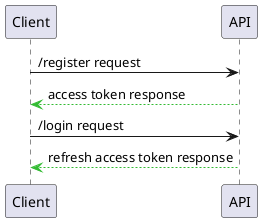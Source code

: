@startuml
Client -> API: /register request
API -[#33BB33]-> Client: access token response

Client -> API: /login request
Client <-[#33BB33]- API: refresh access token response
@enduml